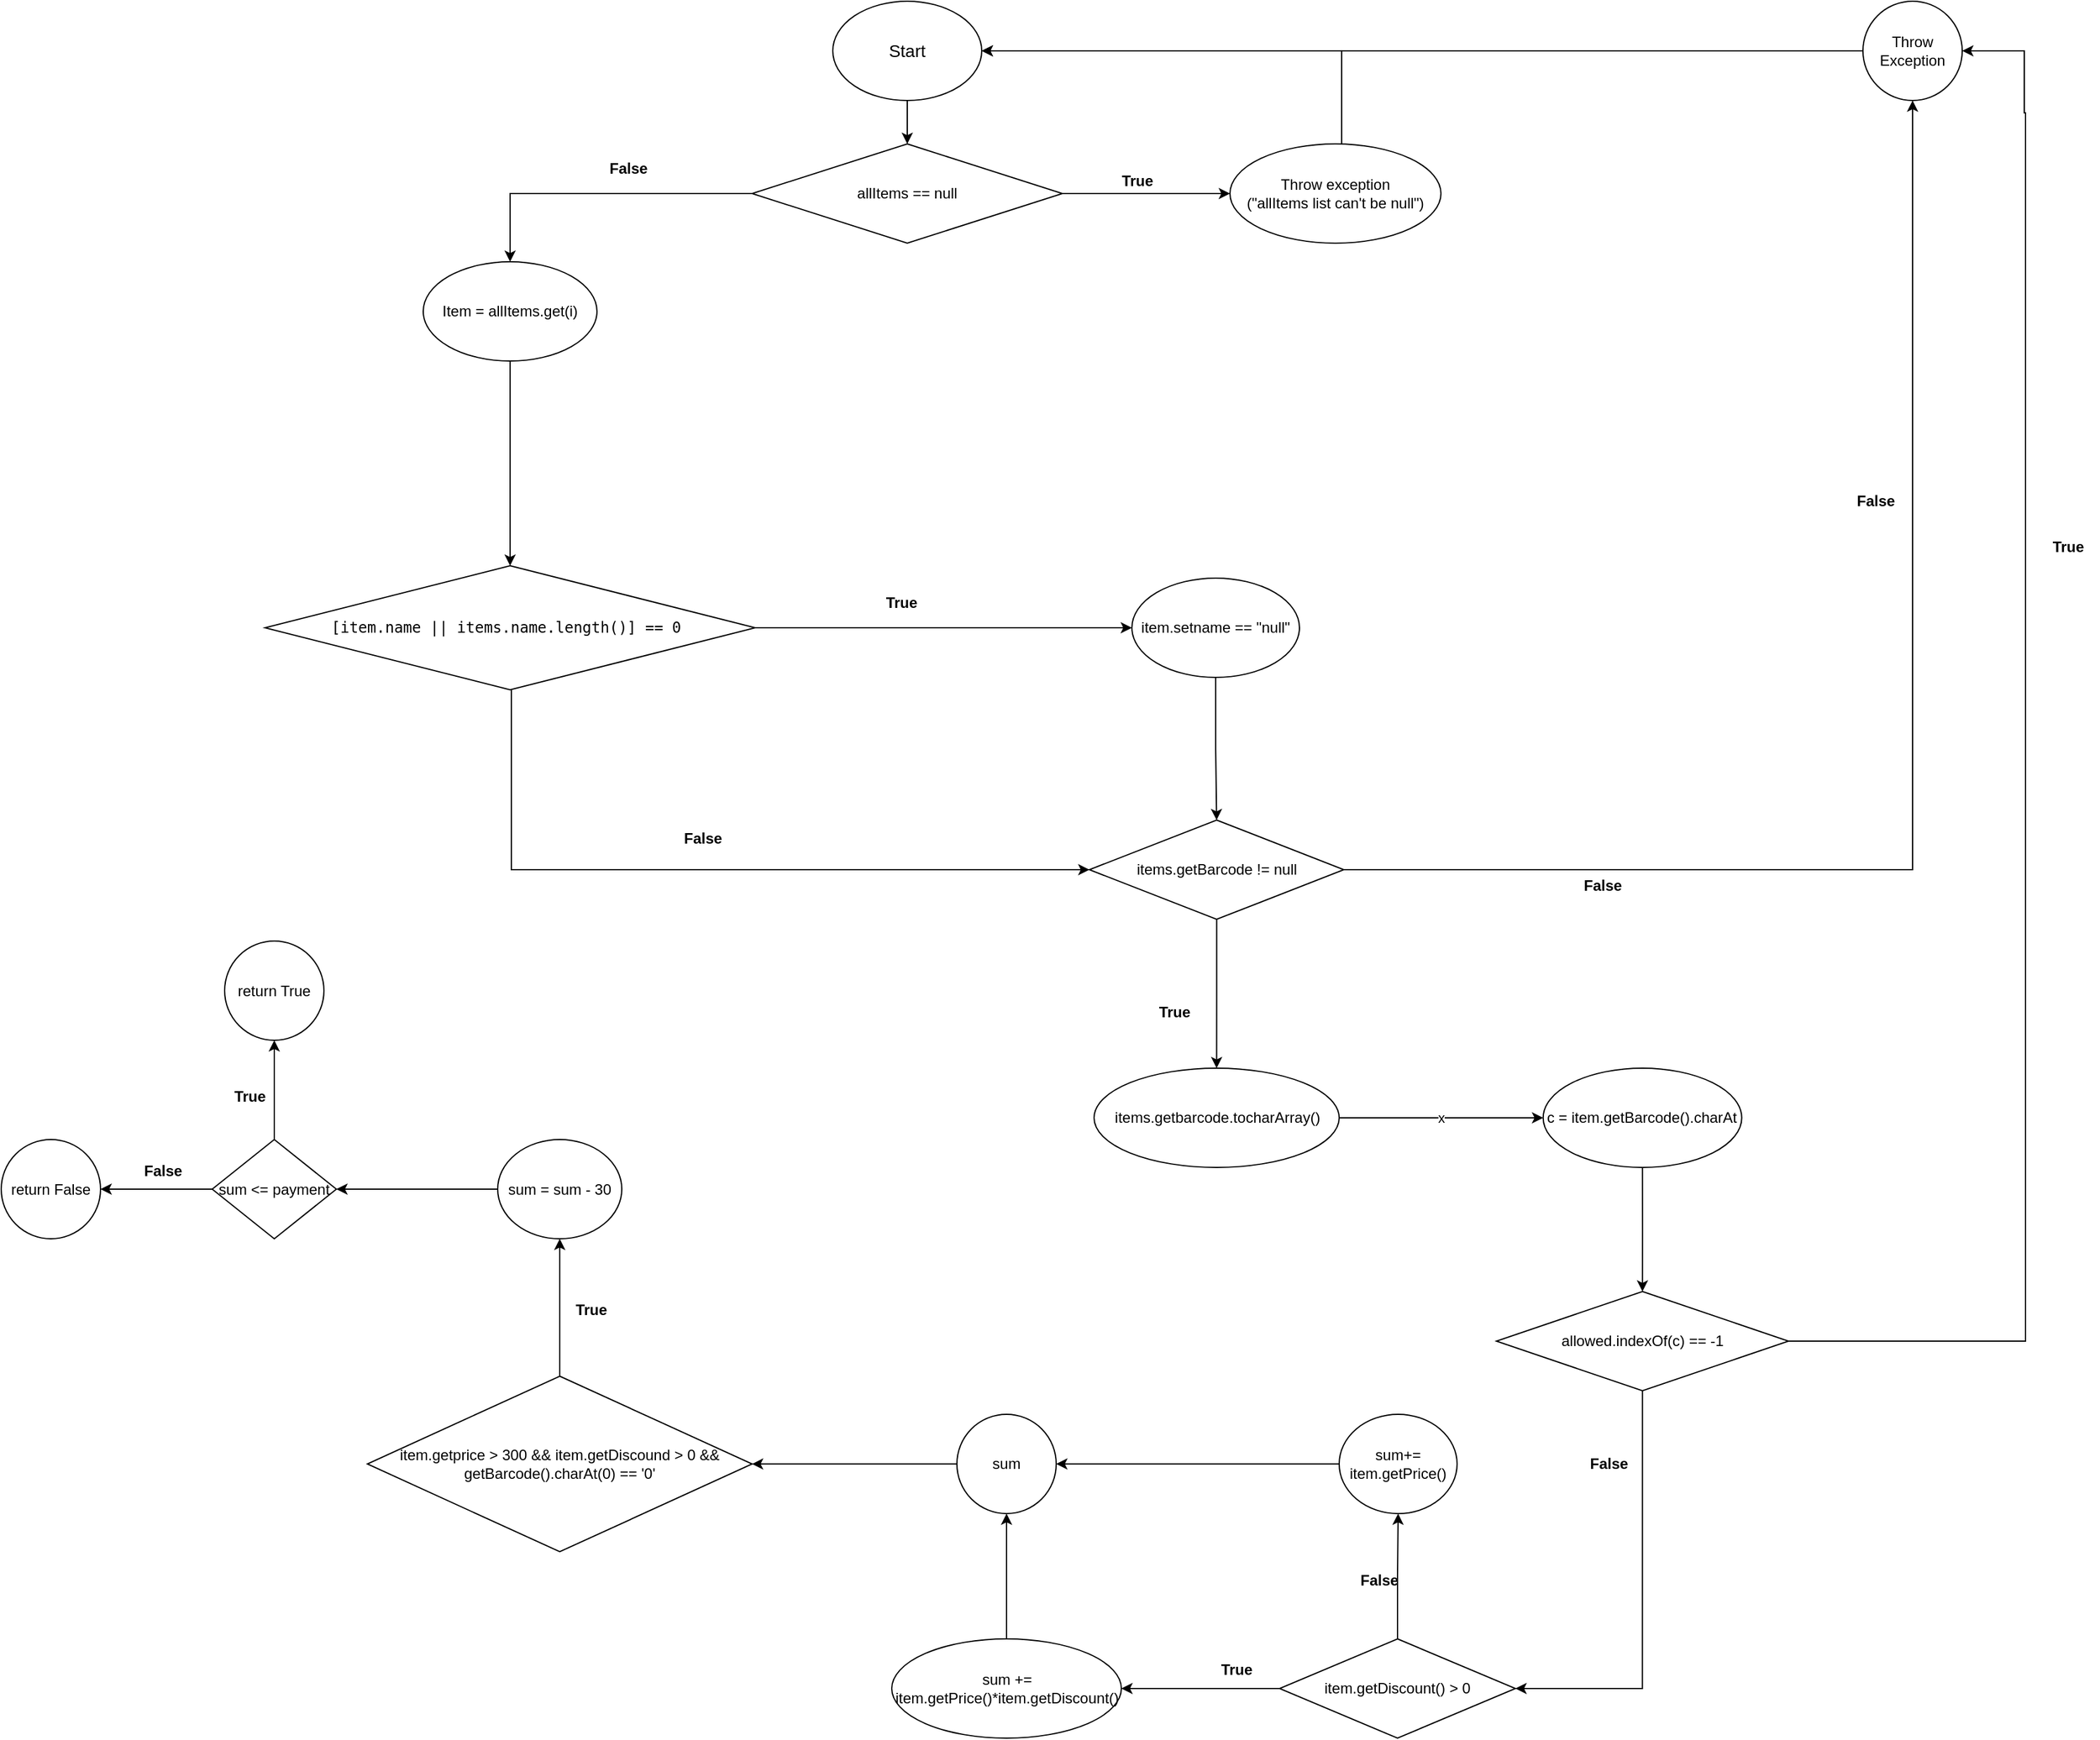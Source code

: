 <mxfile version="24.4.8" type="device">
  <diagram name="Page-1" id="Mb7FjYXtk_njD1AJlHB6">
    <mxGraphModel dx="3827" dy="1591" grid="1" gridSize="10" guides="1" tooltips="1" connect="1" arrows="1" fold="1" page="1" pageScale="1" pageWidth="827" pageHeight="1169" math="0" shadow="0">
      <root>
        <mxCell id="0" />
        <mxCell id="1" parent="0" />
        <mxCell id="Q6g7W3NUzH-OJxWjwVix-1" value="" style="ellipse;whiteSpace=wrap;html=1;" parent="1" vertex="1">
          <mxGeometry x="300" y="30" width="120" height="80" as="geometry" />
        </mxCell>
        <mxCell id="Q6g7W3NUzH-OJxWjwVix-2" value="&lt;font style=&quot;font-size: 14px;&quot;&gt;Start&lt;/font&gt;" style="text;html=1;align=center;verticalAlign=middle;whiteSpace=wrap;rounded=0;" parent="1" vertex="1">
          <mxGeometry x="330" y="55" width="60" height="30" as="geometry" />
        </mxCell>
        <mxCell id="Q6g7W3NUzH-OJxWjwVix-3" value="" style="endArrow=classic;html=1;rounded=0;exitX=0.5;exitY=1;exitDx=0;exitDy=0;" parent="1" source="Q6g7W3NUzH-OJxWjwVix-1" target="Q6g7W3NUzH-OJxWjwVix-4" edge="1">
          <mxGeometry width="50" height="50" relative="1" as="geometry">
            <mxPoint x="540" y="400" as="sourcePoint" />
            <mxPoint x="360" y="210" as="targetPoint" />
          </mxGeometry>
        </mxCell>
        <mxCell id="Q6g7W3NUzH-OJxWjwVix-7" value="" style="edgeStyle=orthogonalEdgeStyle;rounded=0;orthogonalLoop=1;jettySize=auto;html=1;" parent="1" source="Q6g7W3NUzH-OJxWjwVix-4" target="Q6g7W3NUzH-OJxWjwVix-6" edge="1">
          <mxGeometry relative="1" as="geometry" />
        </mxCell>
        <mxCell id="Q6g7W3NUzH-OJxWjwVix-13" value="" style="edgeStyle=orthogonalEdgeStyle;rounded=0;orthogonalLoop=1;jettySize=auto;html=1;" parent="1" source="Q6g7W3NUzH-OJxWjwVix-4" target="Q6g7W3NUzH-OJxWjwVix-12" edge="1">
          <mxGeometry relative="1" as="geometry" />
        </mxCell>
        <mxCell id="Q6g7W3NUzH-OJxWjwVix-4" value="" style="rhombus;whiteSpace=wrap;html=1;" parent="1" vertex="1">
          <mxGeometry x="235" y="145" width="250" height="80" as="geometry" />
        </mxCell>
        <mxCell id="Q6g7W3NUzH-OJxWjwVix-5" value="allItems == null" style="text;html=1;align=center;verticalAlign=middle;whiteSpace=wrap;rounded=0;" parent="1" vertex="1">
          <mxGeometry x="310" y="170" width="100" height="30" as="geometry" />
        </mxCell>
        <mxCell id="Q6g7W3NUzH-OJxWjwVix-17" style="edgeStyle=orthogonalEdgeStyle;rounded=0;orthogonalLoop=1;jettySize=auto;html=1;entryX=1;entryY=0.5;entryDx=0;entryDy=0;" parent="1" source="Q6g7W3NUzH-OJxWjwVix-6" target="Q6g7W3NUzH-OJxWjwVix-1" edge="1">
          <mxGeometry relative="1" as="geometry">
            <Array as="points">
              <mxPoint x="710" y="70" />
            </Array>
          </mxGeometry>
        </mxCell>
        <mxCell id="Q6g7W3NUzH-OJxWjwVix-6" value="Throw exception&lt;div&gt;&lt;span style=&quot;background-color: initial;&quot;&gt;(&lt;/span&gt;&lt;span style=&quot;background-color: initial;&quot;&gt;&quot;allItems list can&#39;t be null&quot;)&lt;/span&gt;&lt;/div&gt;" style="ellipse;whiteSpace=wrap;html=1;" parent="1" vertex="1">
          <mxGeometry x="620" y="145" width="170" height="80" as="geometry" />
        </mxCell>
        <mxCell id="Q6g7W3NUzH-OJxWjwVix-8" value="&lt;b&gt;True&lt;/b&gt;" style="text;html=1;align=center;verticalAlign=middle;resizable=0;points=[];autosize=1;strokeColor=none;fillColor=none;" parent="1" vertex="1">
          <mxGeometry x="520" y="160" width="50" height="30" as="geometry" />
        </mxCell>
        <mxCell id="Q6g7W3NUzH-OJxWjwVix-20" value="" style="edgeStyle=orthogonalEdgeStyle;rounded=0;orthogonalLoop=1;jettySize=auto;html=1;" parent="1" source="Q6g7W3NUzH-OJxWjwVix-12" target="Q6g7W3NUzH-OJxWjwVix-19" edge="1">
          <mxGeometry relative="1" as="geometry" />
        </mxCell>
        <mxCell id="Q6g7W3NUzH-OJxWjwVix-12" value="Item = allItems.get(i)" style="ellipse;whiteSpace=wrap;html=1;" parent="1" vertex="1">
          <mxGeometry x="-30" y="240" width="140" height="80" as="geometry" />
        </mxCell>
        <mxCell id="Q6g7W3NUzH-OJxWjwVix-14" value="&lt;b&gt;False&lt;/b&gt;" style="text;html=1;align=center;verticalAlign=middle;resizable=0;points=[];autosize=1;strokeColor=none;fillColor=none;" parent="1" vertex="1">
          <mxGeometry x="110" y="150" width="50" height="30" as="geometry" />
        </mxCell>
        <mxCell id="Q6g7W3NUzH-OJxWjwVix-22" value="" style="edgeStyle=orthogonalEdgeStyle;rounded=0;orthogonalLoop=1;jettySize=auto;html=1;" parent="1" source="Q6g7W3NUzH-OJxWjwVix-19" target="Q6g7W3NUzH-OJxWjwVix-21" edge="1">
          <mxGeometry relative="1" as="geometry" />
        </mxCell>
        <mxCell id="Q6g7W3NUzH-OJxWjwVix-29" value="" style="edgeStyle=orthogonalEdgeStyle;rounded=0;orthogonalLoop=1;jettySize=auto;html=1;entryX=0;entryY=0.5;entryDx=0;entryDy=0;" parent="1" source="Q6g7W3NUzH-OJxWjwVix-19" target="Q6g7W3NUzH-OJxWjwVix-31" edge="1">
          <mxGeometry relative="1" as="geometry">
            <mxPoint x="40" y="730" as="targetPoint" />
            <Array as="points">
              <mxPoint x="41" y="730" />
              <mxPoint x="70" y="730" />
            </Array>
          </mxGeometry>
        </mxCell>
        <mxCell id="Q6g7W3NUzH-OJxWjwVix-19" value="&lt;pre style=&quot;text-align: start; overflow-wrap: break-word; text-wrap: wrap;&quot;&gt;[item.name || items.name.length()] == 0 &lt;/pre&gt;" style="rhombus;whiteSpace=wrap;html=1;" parent="1" vertex="1">
          <mxGeometry x="-157.5" y="485" width="395" height="100" as="geometry" />
        </mxCell>
        <mxCell id="Q6g7W3NUzH-OJxWjwVix-33" style="edgeStyle=orthogonalEdgeStyle;rounded=0;orthogonalLoop=1;jettySize=auto;html=1;entryX=0.5;entryY=0;entryDx=0;entryDy=0;" parent="1" source="Q6g7W3NUzH-OJxWjwVix-21" target="Q6g7W3NUzH-OJxWjwVix-31" edge="1">
          <mxGeometry relative="1" as="geometry" />
        </mxCell>
        <mxCell id="Q6g7W3NUzH-OJxWjwVix-21" value="item.setname == &quot;null&quot;" style="ellipse;whiteSpace=wrap;html=1;" parent="1" vertex="1">
          <mxGeometry x="541" y="495" width="135" height="80" as="geometry" />
        </mxCell>
        <mxCell id="Q6g7W3NUzH-OJxWjwVix-25" value="&lt;b&gt;True&lt;/b&gt;" style="text;html=1;align=center;verticalAlign=middle;resizable=0;points=[];autosize=1;strokeColor=none;fillColor=none;" parent="1" vertex="1">
          <mxGeometry x="330" y="500" width="50" height="30" as="geometry" />
        </mxCell>
        <mxCell id="Q6g7W3NUzH-OJxWjwVix-30" value="&lt;b&gt;False&lt;/b&gt;" style="text;html=1;align=center;verticalAlign=middle;resizable=0;points=[];autosize=1;strokeColor=none;fillColor=none;" parent="1" vertex="1">
          <mxGeometry x="170" y="690" width="50" height="30" as="geometry" />
        </mxCell>
        <mxCell id="Q6g7W3NUzH-OJxWjwVix-35" value="" style="edgeStyle=orthogonalEdgeStyle;rounded=0;orthogonalLoop=1;jettySize=auto;html=1;" parent="1" source="Q6g7W3NUzH-OJxWjwVix-31" target="Q6g7W3NUzH-OJxWjwVix-34" edge="1">
          <mxGeometry relative="1" as="geometry" />
        </mxCell>
        <mxCell id="Q6g7W3NUzH-OJxWjwVix-71" style="edgeStyle=orthogonalEdgeStyle;rounded=0;orthogonalLoop=1;jettySize=auto;html=1;" parent="1" source="Q6g7W3NUzH-OJxWjwVix-31" target="Q6g7W3NUzH-OJxWjwVix-46" edge="1">
          <mxGeometry relative="1" as="geometry" />
        </mxCell>
        <mxCell id="Q6g7W3NUzH-OJxWjwVix-31" value="items.getBarcode != null" style="rhombus;whiteSpace=wrap;html=1;" parent="1" vertex="1">
          <mxGeometry x="506.75" y="690" width="205" height="80" as="geometry" />
        </mxCell>
        <mxCell id="Q6g7W3NUzH-OJxWjwVix-41" value="x" style="edgeStyle=orthogonalEdgeStyle;rounded=0;orthogonalLoop=1;jettySize=auto;html=1;" parent="1" source="Q6g7W3NUzH-OJxWjwVix-34" target="Q6g7W3NUzH-OJxWjwVix-40" edge="1">
          <mxGeometry relative="1" as="geometry" />
        </mxCell>
        <mxCell id="Q6g7W3NUzH-OJxWjwVix-34" value="items.getbarcode.tocharArray()" style="ellipse;whiteSpace=wrap;html=1;" parent="1" vertex="1">
          <mxGeometry x="510.5" y="890" width="197.5" height="80" as="geometry" />
        </mxCell>
        <mxCell id="Q6g7W3NUzH-OJxWjwVix-37" value="&lt;b&gt;True&lt;/b&gt;" style="text;html=1;align=center;verticalAlign=middle;resizable=0;points=[];autosize=1;strokeColor=none;fillColor=none;" parent="1" vertex="1">
          <mxGeometry x="550" y="830" width="50" height="30" as="geometry" />
        </mxCell>
        <mxCell id="Q6g7W3NUzH-OJxWjwVix-44" style="edgeStyle=orthogonalEdgeStyle;rounded=0;orthogonalLoop=1;jettySize=auto;html=1;entryX=1;entryY=0.5;entryDx=0;entryDy=0;exitX=1;exitY=0.5;exitDx=0;exitDy=0;" parent="1" source="Q6g7W3NUzH-OJxWjwVix-38" target="Q6g7W3NUzH-OJxWjwVix-46" edge="1">
          <mxGeometry relative="1" as="geometry">
            <mxPoint x="1300" y="70" as="targetPoint" />
            <mxPoint x="1160" y="1110" as="sourcePoint" />
            <Array as="points">
              <mxPoint x="1261" y="1110" />
              <mxPoint x="1261" y="120" />
              <mxPoint x="1260" y="70" />
            </Array>
          </mxGeometry>
        </mxCell>
        <mxCell id="Q6g7W3NUzH-OJxWjwVix-49" style="edgeStyle=orthogonalEdgeStyle;rounded=0;orthogonalLoop=1;jettySize=auto;html=1;entryX=1;entryY=0.5;entryDx=0;entryDy=0;exitX=0.5;exitY=1;exitDx=0;exitDy=0;" parent="1" source="Q6g7W3NUzH-OJxWjwVix-38" target="Q6g7W3NUzH-OJxWjwVix-51" edge="1">
          <mxGeometry relative="1" as="geometry">
            <mxPoint x="930" y="1390" as="targetPoint" />
          </mxGeometry>
        </mxCell>
        <mxCell id="Q6g7W3NUzH-OJxWjwVix-38" value="allowed.indexOf(c) == -1" style="rhombus;whiteSpace=wrap;html=1;" parent="1" vertex="1">
          <mxGeometry x="834.69" y="1070" width="235.31" height="80" as="geometry" />
        </mxCell>
        <mxCell id="Q6g7W3NUzH-OJxWjwVix-42" style="edgeStyle=orthogonalEdgeStyle;rounded=0;orthogonalLoop=1;jettySize=auto;html=1;" parent="1" source="Q6g7W3NUzH-OJxWjwVix-40" target="Q6g7W3NUzH-OJxWjwVix-38" edge="1">
          <mxGeometry relative="1" as="geometry" />
        </mxCell>
        <mxCell id="Q6g7W3NUzH-OJxWjwVix-40" value="c = item.getBarcode().charAt" style="ellipse;whiteSpace=wrap;html=1;" parent="1" vertex="1">
          <mxGeometry x="872.35" y="890" width="160" height="80" as="geometry" />
        </mxCell>
        <mxCell id="Q6g7W3NUzH-OJxWjwVix-47" style="edgeStyle=orthogonalEdgeStyle;rounded=0;orthogonalLoop=1;jettySize=auto;html=1;entryX=1;entryY=0.5;entryDx=0;entryDy=0;" parent="1" source="Q6g7W3NUzH-OJxWjwVix-46" target="Q6g7W3NUzH-OJxWjwVix-1" edge="1">
          <mxGeometry relative="1" as="geometry" />
        </mxCell>
        <mxCell id="Q6g7W3NUzH-OJxWjwVix-46" value="Throw Exception" style="ellipse;whiteSpace=wrap;html=1;" parent="1" vertex="1">
          <mxGeometry x="1130" y="30" width="80" height="80" as="geometry" />
        </mxCell>
        <mxCell id="Q6g7W3NUzH-OJxWjwVix-48" value="&lt;b&gt;True&lt;/b&gt;" style="text;html=1;align=center;verticalAlign=middle;resizable=0;points=[];autosize=1;strokeColor=none;fillColor=none;" parent="1" vertex="1">
          <mxGeometry x="1270" y="455" width="50" height="30" as="geometry" />
        </mxCell>
        <mxCell id="Q6g7W3NUzH-OJxWjwVix-56" value="" style="edgeStyle=orthogonalEdgeStyle;rounded=0;orthogonalLoop=1;jettySize=auto;html=1;" parent="1" source="Q6g7W3NUzH-OJxWjwVix-51" target="Q6g7W3NUzH-OJxWjwVix-55" edge="1">
          <mxGeometry relative="1" as="geometry" />
        </mxCell>
        <mxCell id="Q6g7W3NUzH-OJxWjwVix-59" value="" style="edgeStyle=orthogonalEdgeStyle;rounded=0;orthogonalLoop=1;jettySize=auto;html=1;" parent="1" source="Q6g7W3NUzH-OJxWjwVix-51" target="Q6g7W3NUzH-OJxWjwVix-58" edge="1">
          <mxGeometry relative="1" as="geometry" />
        </mxCell>
        <mxCell id="Q6g7W3NUzH-OJxWjwVix-51" value="item.getDiscount() &amp;gt; 0" style="rhombus;whiteSpace=wrap;html=1;" parent="1" vertex="1">
          <mxGeometry x="660" y="1350" width="190" height="80" as="geometry" />
        </mxCell>
        <mxCell id="Q6g7W3NUzH-OJxWjwVix-53" value="&lt;b&gt;False&lt;/b&gt;" style="text;html=1;align=center;verticalAlign=middle;resizable=0;points=[];autosize=1;strokeColor=none;fillColor=none;" parent="1" vertex="1">
          <mxGeometry x="900" y="1194" width="50" height="30" as="geometry" />
        </mxCell>
        <mxCell id="Q6g7W3NUzH-OJxWjwVix-76" value="" style="edgeStyle=orthogonalEdgeStyle;rounded=0;orthogonalLoop=1;jettySize=auto;html=1;" parent="1" source="Q6g7W3NUzH-OJxWjwVix-55" target="Q6g7W3NUzH-OJxWjwVix-74" edge="1">
          <mxGeometry relative="1" as="geometry" />
        </mxCell>
        <mxCell id="Q6g7W3NUzH-OJxWjwVix-55" value="sum += item.getPrice()*item.getDiscount()" style="ellipse;whiteSpace=wrap;html=1;" parent="1" vertex="1">
          <mxGeometry x="347.5" y="1350" width="185" height="80" as="geometry" />
        </mxCell>
        <mxCell id="Q6g7W3NUzH-OJxWjwVix-75" value="" style="edgeStyle=orthogonalEdgeStyle;rounded=0;orthogonalLoop=1;jettySize=auto;html=1;" parent="1" source="Q6g7W3NUzH-OJxWjwVix-58" target="Q6g7W3NUzH-OJxWjwVix-74" edge="1">
          <mxGeometry relative="1" as="geometry" />
        </mxCell>
        <mxCell id="Q6g7W3NUzH-OJxWjwVix-58" value="sum+=&lt;div&gt;item.getPrice()&lt;/div&gt;" style="ellipse;whiteSpace=wrap;html=1;" parent="1" vertex="1">
          <mxGeometry x="708" y="1169" width="95" height="80" as="geometry" />
        </mxCell>
        <mxCell id="Q6g7W3NUzH-OJxWjwVix-69" value="&lt;b&gt;True&lt;/b&gt;" style="text;html=1;align=center;verticalAlign=middle;resizable=0;points=[];autosize=1;strokeColor=none;fillColor=none;" parent="1" vertex="1">
          <mxGeometry x="600" y="1360" width="50" height="30" as="geometry" />
        </mxCell>
        <mxCell id="Q6g7W3NUzH-OJxWjwVix-70" value="&lt;b&gt;False&lt;/b&gt;" style="text;html=1;align=center;verticalAlign=middle;resizable=0;points=[];autosize=1;strokeColor=none;fillColor=none;" parent="1" vertex="1">
          <mxGeometry x="715" y="1288" width="50" height="30" as="geometry" />
        </mxCell>
        <mxCell id="Q6g7W3NUzH-OJxWjwVix-72" value="&lt;b&gt;False&lt;/b&gt;" style="text;html=1;align=center;verticalAlign=middle;resizable=0;points=[];autosize=1;strokeColor=none;fillColor=none;" parent="1" vertex="1">
          <mxGeometry x="1115" y="418" width="50" height="30" as="geometry" />
        </mxCell>
        <mxCell id="Q6g7W3NUzH-OJxWjwVix-73" value="&lt;b&gt;False&lt;/b&gt;" style="text;html=1;align=center;verticalAlign=middle;resizable=0;points=[];autosize=1;strokeColor=none;fillColor=none;" parent="1" vertex="1">
          <mxGeometry x="895" y="728" width="50" height="30" as="geometry" />
        </mxCell>
        <mxCell id="Q6g7W3NUzH-OJxWjwVix-78" value="" style="edgeStyle=orthogonalEdgeStyle;rounded=0;orthogonalLoop=1;jettySize=auto;html=1;" parent="1" source="Q6g7W3NUzH-OJxWjwVix-74" target="Q6g7W3NUzH-OJxWjwVix-77" edge="1">
          <mxGeometry relative="1" as="geometry" />
        </mxCell>
        <mxCell id="Q6g7W3NUzH-OJxWjwVix-74" value="sum" style="ellipse;whiteSpace=wrap;html=1;" parent="1" vertex="1">
          <mxGeometry x="400" y="1169" width="80" height="80" as="geometry" />
        </mxCell>
        <mxCell id="Q6g7W3NUzH-OJxWjwVix-80" value="" style="edgeStyle=orthogonalEdgeStyle;rounded=0;orthogonalLoop=1;jettySize=auto;html=1;" parent="1" source="Q6g7W3NUzH-OJxWjwVix-77" target="Q6g7W3NUzH-OJxWjwVix-79" edge="1">
          <mxGeometry relative="1" as="geometry" />
        </mxCell>
        <mxCell id="Q6g7W3NUzH-OJxWjwVix-77" value="item.getprice &amp;gt; 300 &amp;amp;&amp;amp; item.getDiscound &amp;gt; 0 &amp;amp;&amp;amp; getBarcode().charAt(0) == &#39;0&#39;" style="rhombus;whiteSpace=wrap;html=1;" parent="1" vertex="1">
          <mxGeometry x="-75" y="1138.25" width="310" height="141.5" as="geometry" />
        </mxCell>
        <mxCell id="Q6g7W3NUzH-OJxWjwVix-88" value="" style="edgeStyle=orthogonalEdgeStyle;rounded=0;orthogonalLoop=1;jettySize=auto;html=1;" parent="1" source="Q6g7W3NUzH-OJxWjwVix-79" target="Q6g7W3NUzH-OJxWjwVix-87" edge="1">
          <mxGeometry relative="1" as="geometry" />
        </mxCell>
        <mxCell id="Q6g7W3NUzH-OJxWjwVix-79" value="sum = sum - 30" style="ellipse;whiteSpace=wrap;html=1;" parent="1" vertex="1">
          <mxGeometry x="30" y="947.5" width="100" height="80" as="geometry" />
        </mxCell>
        <mxCell id="Q6g7W3NUzH-OJxWjwVix-90" value="" style="edgeStyle=orthogonalEdgeStyle;rounded=0;orthogonalLoop=1;jettySize=auto;html=1;" parent="1" source="Q6g7W3NUzH-OJxWjwVix-87" target="Q6g7W3NUzH-OJxWjwVix-89" edge="1">
          <mxGeometry relative="1" as="geometry" />
        </mxCell>
        <mxCell id="Q6g7W3NUzH-OJxWjwVix-92" value="" style="edgeStyle=orthogonalEdgeStyle;rounded=0;orthogonalLoop=1;jettySize=auto;html=1;" parent="1" source="Q6g7W3NUzH-OJxWjwVix-87" target="Q6g7W3NUzH-OJxWjwVix-91" edge="1">
          <mxGeometry relative="1" as="geometry" />
        </mxCell>
        <mxCell id="Q6g7W3NUzH-OJxWjwVix-87" value="sum &amp;lt;= payment" style="rhombus;whiteSpace=wrap;html=1;" parent="1" vertex="1">
          <mxGeometry x="-200" y="947.5" width="100" height="80" as="geometry" />
        </mxCell>
        <mxCell id="Q6g7W3NUzH-OJxWjwVix-89" value="return True" style="ellipse;whiteSpace=wrap;html=1;" parent="1" vertex="1">
          <mxGeometry x="-190" y="787.5" width="80" height="80" as="geometry" />
        </mxCell>
        <mxCell id="Q6g7W3NUzH-OJxWjwVix-91" value="return False" style="ellipse;whiteSpace=wrap;html=1;" parent="1" vertex="1">
          <mxGeometry x="-370" y="947.5" width="80" height="80" as="geometry" />
        </mxCell>
        <mxCell id="Q6g7W3NUzH-OJxWjwVix-93" value="&lt;b&gt;True&lt;/b&gt;" style="text;html=1;align=center;verticalAlign=middle;resizable=0;points=[];autosize=1;strokeColor=none;fillColor=none;" parent="1" vertex="1">
          <mxGeometry x="-195" y="898" width="50" height="30" as="geometry" />
        </mxCell>
        <mxCell id="Q6g7W3NUzH-OJxWjwVix-94" value="&lt;b&gt;False&lt;/b&gt;" style="text;html=1;align=center;verticalAlign=middle;resizable=0;points=[];autosize=1;strokeColor=none;fillColor=none;" parent="1" vertex="1">
          <mxGeometry x="-265" y="958" width="50" height="30" as="geometry" />
        </mxCell>
        <mxCell id="jrYZP9la8m962VQnrpZJ-1" value="&lt;b&gt;True&lt;/b&gt;" style="text;html=1;align=center;verticalAlign=middle;resizable=0;points=[];autosize=1;strokeColor=none;fillColor=none;" vertex="1" parent="1">
          <mxGeometry x="80" y="1070" width="50" height="30" as="geometry" />
        </mxCell>
      </root>
    </mxGraphModel>
  </diagram>
</mxfile>
